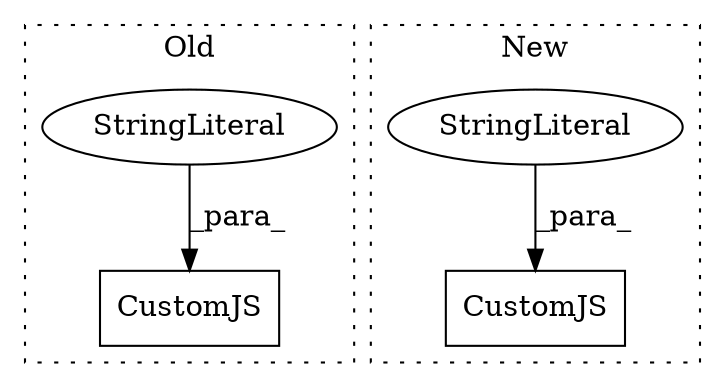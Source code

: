 digraph G {
subgraph cluster0 {
1 [label="CustomJS" a="32" s="299,329" l="9,1" shape="box"];
4 [label="StringLiteral" a="45" s="308" l="21" shape="ellipse"];
label = "Old";
style="dotted";
}
subgraph cluster1 {
2 [label="CustomJS" a="32" s="345,374" l="9,1" shape="box"];
3 [label="StringLiteral" a="45" s="354" l="20" shape="ellipse"];
label = "New";
style="dotted";
}
3 -> 2 [label="_para_"];
4 -> 1 [label="_para_"];
}